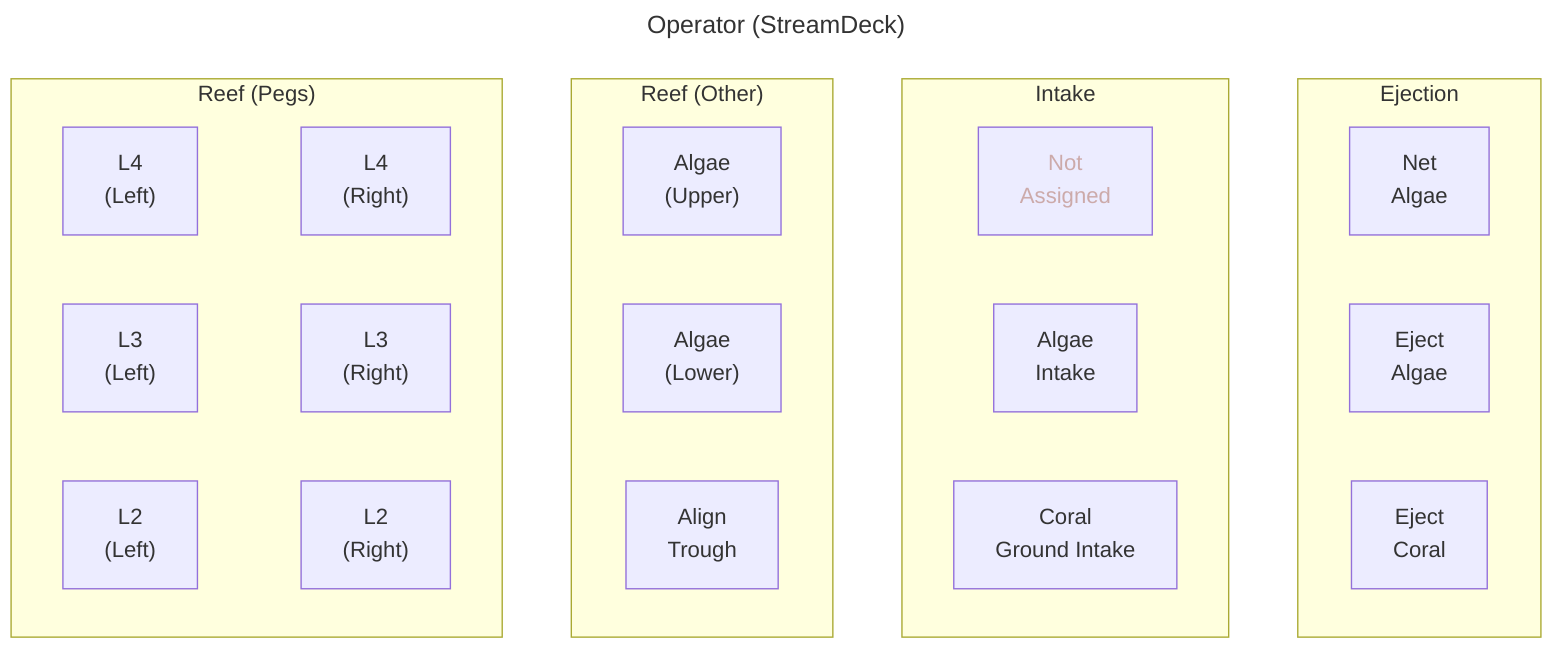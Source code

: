 ---
title: Operator (StreamDeck)
---
graph TB
    subgraph c5["Ejection"]
        Net["Net
             Algae"]
        EjectAlg["Eject
                  Algae"]
        EjectCoral["Eject
                    Coral"]
    end
    subgraph c4["Intake"]
        r1c4["Not
              Assigned"]
            style r1c4 color:#caa
        IntakeAlg["Algae
                   Intake"]
        IntakeGrd["Coral
                   Ground Intake"]
    end
    subgraph c3["Reef (Other)"]
        RmAlgU["Algae
                (Upper)"]
        RmAlgL["Algae
                (Lower)"]
        Trough["Align
                Trough"]
    end
    subgraph c1c2["Reef (Pegs)"]
        LL4["L4\n(Left)"]~~~RL4["L4\n(Right)"]
        LL3["L3\n(Left)"]~~~RL3["L3\n(Right)"]
        LL2["L2\n(Left)"]~~~RL2["L2\n(Right)"]
    end